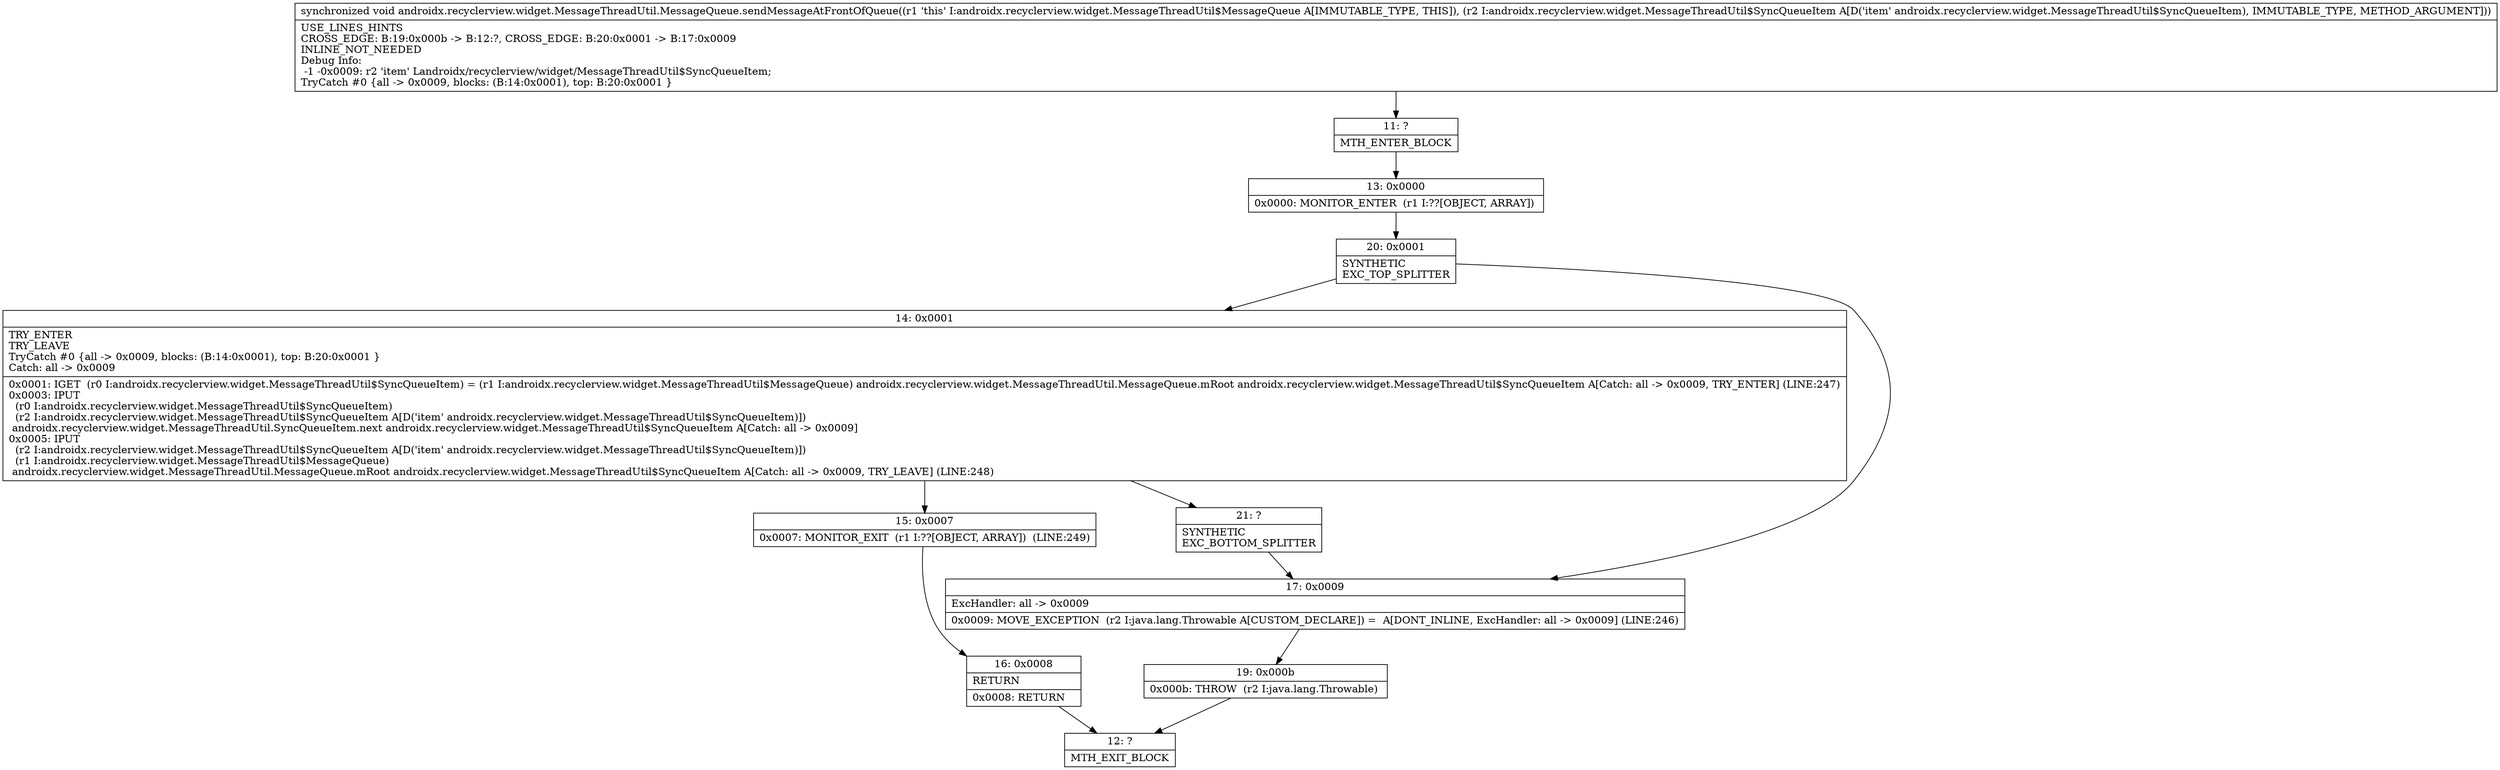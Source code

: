 digraph "CFG forandroidx.recyclerview.widget.MessageThreadUtil.MessageQueue.sendMessageAtFrontOfQueue(Landroidx\/recyclerview\/widget\/MessageThreadUtil$SyncQueueItem;)V" {
Node_11 [shape=record,label="{11\:\ ?|MTH_ENTER_BLOCK\l}"];
Node_13 [shape=record,label="{13\:\ 0x0000|0x0000: MONITOR_ENTER  (r1 I:??[OBJECT, ARRAY]) \l}"];
Node_20 [shape=record,label="{20\:\ 0x0001|SYNTHETIC\lEXC_TOP_SPLITTER\l}"];
Node_14 [shape=record,label="{14\:\ 0x0001|TRY_ENTER\lTRY_LEAVE\lTryCatch #0 \{all \-\> 0x0009, blocks: (B:14:0x0001), top: B:20:0x0001 \}\lCatch: all \-\> 0x0009\l|0x0001: IGET  (r0 I:androidx.recyclerview.widget.MessageThreadUtil$SyncQueueItem) = (r1 I:androidx.recyclerview.widget.MessageThreadUtil$MessageQueue) androidx.recyclerview.widget.MessageThreadUtil.MessageQueue.mRoot androidx.recyclerview.widget.MessageThreadUtil$SyncQueueItem A[Catch: all \-\> 0x0009, TRY_ENTER] (LINE:247)\l0x0003: IPUT  \l  (r0 I:androidx.recyclerview.widget.MessageThreadUtil$SyncQueueItem)\l  (r2 I:androidx.recyclerview.widget.MessageThreadUtil$SyncQueueItem A[D('item' androidx.recyclerview.widget.MessageThreadUtil$SyncQueueItem)])\l androidx.recyclerview.widget.MessageThreadUtil.SyncQueueItem.next androidx.recyclerview.widget.MessageThreadUtil$SyncQueueItem A[Catch: all \-\> 0x0009]\l0x0005: IPUT  \l  (r2 I:androidx.recyclerview.widget.MessageThreadUtil$SyncQueueItem A[D('item' androidx.recyclerview.widget.MessageThreadUtil$SyncQueueItem)])\l  (r1 I:androidx.recyclerview.widget.MessageThreadUtil$MessageQueue)\l androidx.recyclerview.widget.MessageThreadUtil.MessageQueue.mRoot androidx.recyclerview.widget.MessageThreadUtil$SyncQueueItem A[Catch: all \-\> 0x0009, TRY_LEAVE] (LINE:248)\l}"];
Node_15 [shape=record,label="{15\:\ 0x0007|0x0007: MONITOR_EXIT  (r1 I:??[OBJECT, ARRAY])  (LINE:249)\l}"];
Node_16 [shape=record,label="{16\:\ 0x0008|RETURN\l|0x0008: RETURN   \l}"];
Node_12 [shape=record,label="{12\:\ ?|MTH_EXIT_BLOCK\l}"];
Node_21 [shape=record,label="{21\:\ ?|SYNTHETIC\lEXC_BOTTOM_SPLITTER\l}"];
Node_17 [shape=record,label="{17\:\ 0x0009|ExcHandler: all \-\> 0x0009\l|0x0009: MOVE_EXCEPTION  (r2 I:java.lang.Throwable A[CUSTOM_DECLARE]) =  A[DONT_INLINE, ExcHandler: all \-\> 0x0009] (LINE:246)\l}"];
Node_19 [shape=record,label="{19\:\ 0x000b|0x000b: THROW  (r2 I:java.lang.Throwable) \l}"];
MethodNode[shape=record,label="{synchronized void androidx.recyclerview.widget.MessageThreadUtil.MessageQueue.sendMessageAtFrontOfQueue((r1 'this' I:androidx.recyclerview.widget.MessageThreadUtil$MessageQueue A[IMMUTABLE_TYPE, THIS]), (r2 I:androidx.recyclerview.widget.MessageThreadUtil$SyncQueueItem A[D('item' androidx.recyclerview.widget.MessageThreadUtil$SyncQueueItem), IMMUTABLE_TYPE, METHOD_ARGUMENT]))  | USE_LINES_HINTS\lCROSS_EDGE: B:19:0x000b \-\> B:12:?, CROSS_EDGE: B:20:0x0001 \-\> B:17:0x0009\lINLINE_NOT_NEEDED\lDebug Info:\l  \-1 \-0x0009: r2 'item' Landroidx\/recyclerview\/widget\/MessageThreadUtil$SyncQueueItem;\lTryCatch #0 \{all \-\> 0x0009, blocks: (B:14:0x0001), top: B:20:0x0001 \}\l}"];
MethodNode -> Node_11;Node_11 -> Node_13;
Node_13 -> Node_20;
Node_20 -> Node_14;
Node_20 -> Node_17;
Node_14 -> Node_15;
Node_14 -> Node_21;
Node_15 -> Node_16;
Node_16 -> Node_12;
Node_21 -> Node_17;
Node_17 -> Node_19;
Node_19 -> Node_12;
}


